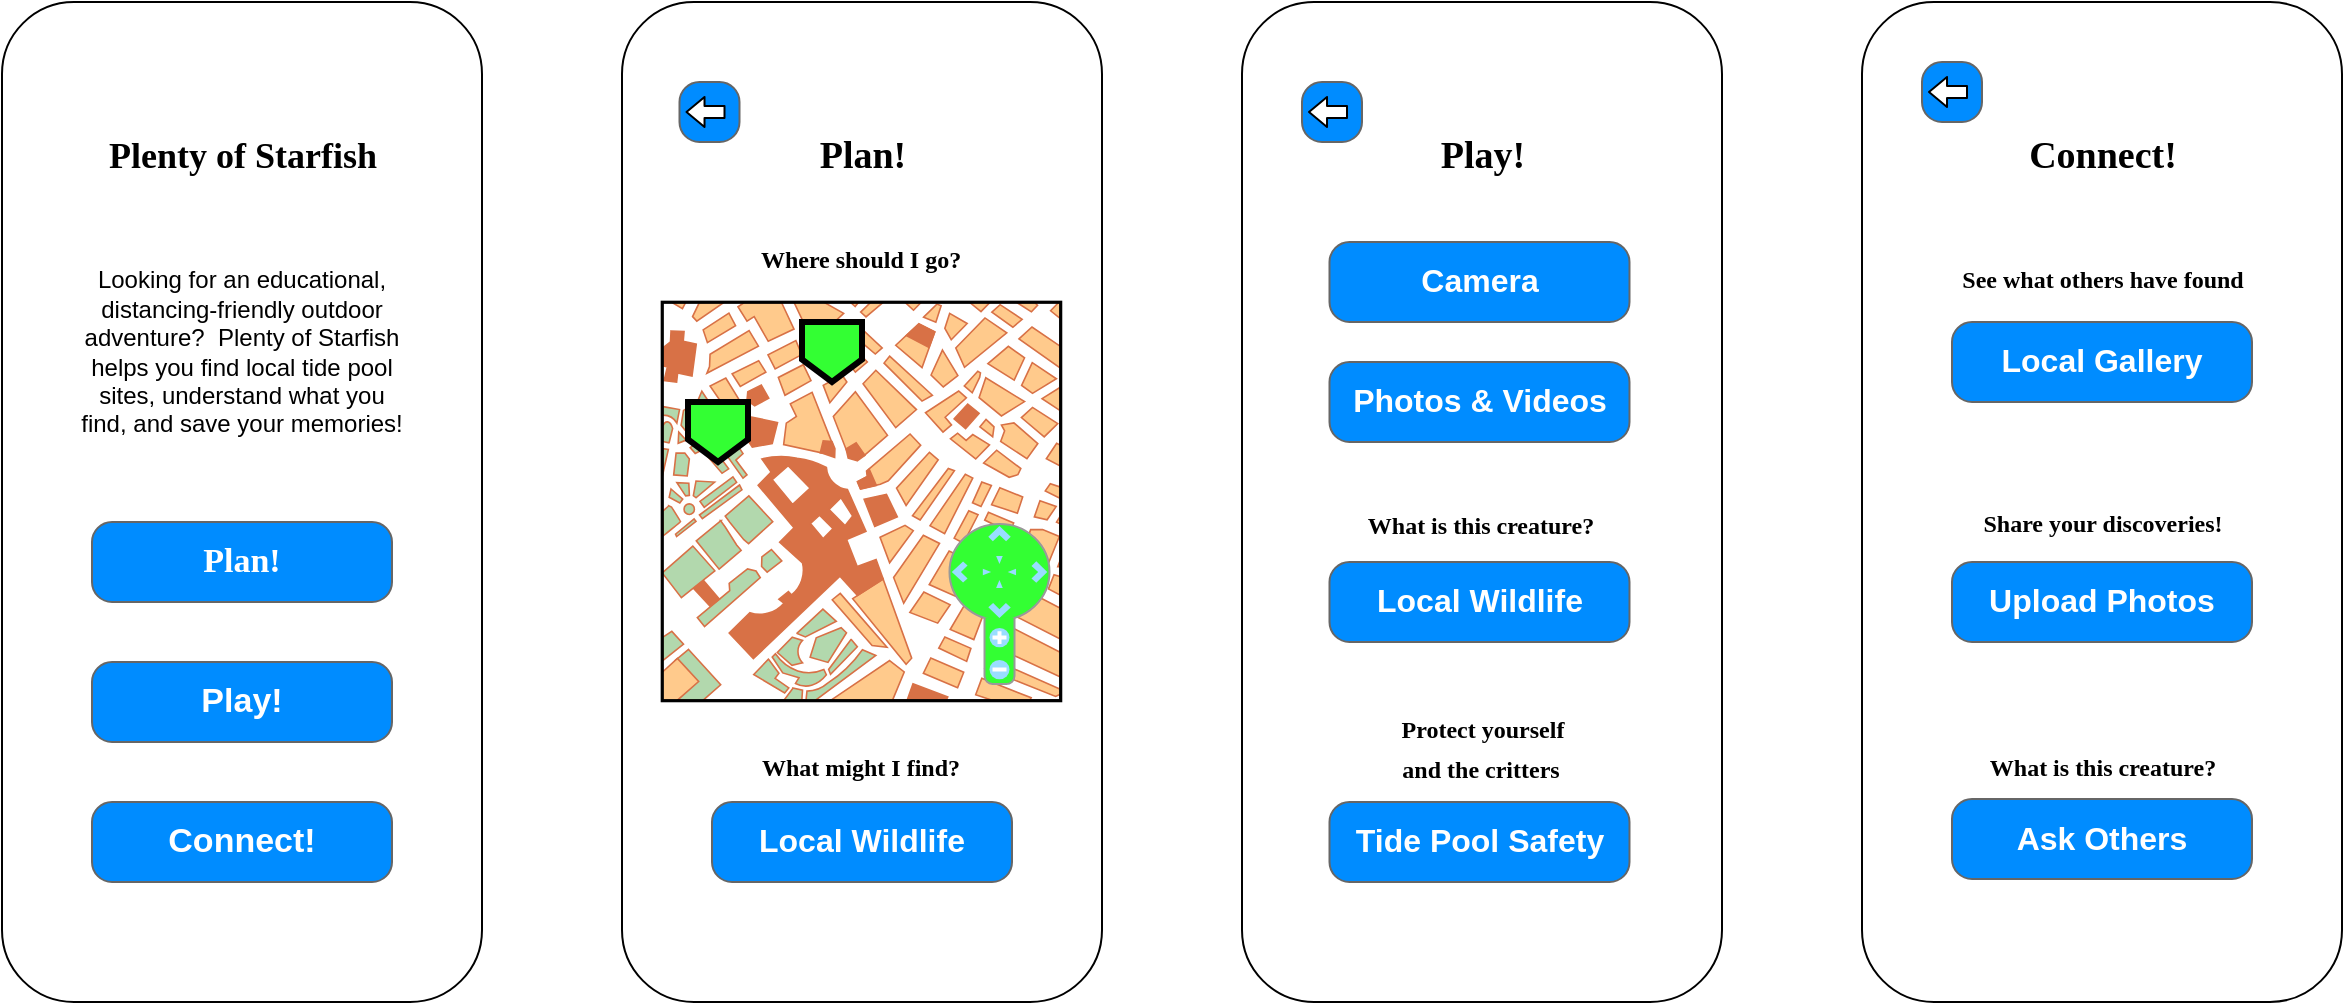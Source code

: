 <mxfile version="13.6.2" type="device"><diagram name="Page-1" id="f1b7ffb7-ca1e-a977-7cf5-a751b3c06c05"><mxGraphModel dx="1476" dy="892" grid="1" gridSize="10" guides="1" tooltips="1" connect="1" arrows="1" fold="1" page="1" pageScale="1" pageWidth="826" pageHeight="1169" background="#ffffff" math="0" shadow="0"><root><mxCell id="0"/><mxCell id="1" parent="0"/><mxCell id="lGk-6yhhEsTLRfbYvQVG-61" value="" style="rounded=1;whiteSpace=wrap;html=1;rotation=90;" vertex="1" parent="1"><mxGeometry x="-90" y="160" width="500" height="240" as="geometry"/></mxCell><mxCell id="lGk-6yhhEsTLRfbYvQVG-62" value="&lt;font style=&quot;font-size: 18px&quot; face=&quot;Verdana&quot;&gt;Plenty of Starfish&lt;/font&gt;" style="text;strokeColor=none;fillColor=none;html=1;fontSize=24;fontStyle=1;verticalAlign=middle;align=center;" vertex="1" parent="1"><mxGeometry x="115" y="60" width="90" height="90" as="geometry"/></mxCell><mxCell id="lGk-6yhhEsTLRfbYvQVG-63" value="&lt;font face=&quot;Verdana&quot;&gt;Plan!&lt;/font&gt;" style="strokeWidth=1;shadow=0;dashed=0;align=center;html=1;shape=mxgraph.mockup.buttons.button;strokeColor=#666666;fontColor=#ffffff;mainText=;buttonStyle=round;fontSize=17;fontStyle=1;fillColor=#008cff;whiteSpace=wrap;" vertex="1" parent="1"><mxGeometry x="85" y="290" width="150" height="40" as="geometry"/></mxCell><mxCell id="lGk-6yhhEsTLRfbYvQVG-64" value="Play!" style="strokeWidth=1;shadow=0;dashed=0;align=center;html=1;shape=mxgraph.mockup.buttons.button;strokeColor=#666666;fontColor=#ffffff;mainText=;buttonStyle=round;fontSize=17;fontStyle=1;fillColor=#008cff;whiteSpace=wrap;" vertex="1" parent="1"><mxGeometry x="85" y="360" width="150" height="40" as="geometry"/></mxCell><mxCell id="lGk-6yhhEsTLRfbYvQVG-65" value="Connect!" style="strokeWidth=1;shadow=0;dashed=0;align=center;html=1;shape=mxgraph.mockup.buttons.button;strokeColor=#666666;fontColor=#ffffff;mainText=;buttonStyle=round;fontSize=17;fontStyle=1;fillColor=#008cff;whiteSpace=wrap;" vertex="1" parent="1"><mxGeometry x="85" y="430" width="150" height="40" as="geometry"/></mxCell><mxCell id="lGk-6yhhEsTLRfbYvQVG-66" value="Looking for an educational, distancing-friendly outdoor adventure?&amp;nbsp; Plenty of Starfish helps you find local tide pool sites, understand what you find, and save your memories!" style="text;html=1;strokeColor=none;fillColor=none;align=center;verticalAlign=middle;whiteSpace=wrap;rounded=0;" vertex="1" parent="1"><mxGeometry x="75" y="190" width="170" height="30" as="geometry"/></mxCell><mxCell id="lGk-6yhhEsTLRfbYvQVG-67" value="" style="rounded=1;whiteSpace=wrap;html=1;rotation=90;" vertex="1" parent="1"><mxGeometry x="220" y="160" width="500" height="240" as="geometry"/></mxCell><mxCell id="lGk-6yhhEsTLRfbYvQVG-68" value="&lt;font style=&quot;font-size: 19px&quot; face=&quot;Verdana&quot;&gt;Plan!&lt;/font&gt;" style="text;strokeColor=none;fillColor=none;html=1;fontSize=24;fontStyle=1;verticalAlign=middle;align=center;" vertex="1" parent="1"><mxGeometry x="425" y="60" width="90" height="90" as="geometry"/></mxCell><mxCell id="lGk-6yhhEsTLRfbYvQVG-69" value="" style="verticalLabelPosition=bottom;shadow=0;dashed=0;align=center;html=1;verticalAlign=top;strokeWidth=1;shape=mxgraph.mockup.misc.map;" vertex="1" parent="1"><mxGeometry x="370" y="180" width="200" height="200" as="geometry"/></mxCell><mxCell id="lGk-6yhhEsTLRfbYvQVG-70" value="&lt;font style=&quot;font-size: 12px&quot; face=&quot;Verdana&quot;&gt;Where should I go?&lt;/font&gt;" style="text;strokeColor=none;fillColor=none;html=1;fontSize=24;fontStyle=1;verticalAlign=middle;align=center;" vertex="1" parent="1"><mxGeometry x="423.75" y="110" width="90" height="90" as="geometry"/></mxCell><mxCell id="lGk-6yhhEsTLRfbYvQVG-71" value="&lt;font style=&quot;font-size: 12px&quot; face=&quot;Verdana&quot;&gt;What might I find?&lt;/font&gt;" style="text;strokeColor=none;fillColor=none;html=1;fontSize=24;fontStyle=1;verticalAlign=middle;align=center;" vertex="1" parent="1"><mxGeometry x="423.75" y="371" width="90" height="75" as="geometry"/></mxCell><mxCell id="lGk-6yhhEsTLRfbYvQVG-72" value="&lt;font style=&quot;font-size: 16px&quot;&gt;Local Wildlife&lt;/font&gt;" style="strokeWidth=1;shadow=0;dashed=0;align=center;html=1;shape=mxgraph.mockup.buttons.button;strokeColor=#666666;fontColor=#ffffff;mainText=;buttonStyle=round;fontSize=17;fontStyle=1;fillColor=#008cff;whiteSpace=wrap;" vertex="1" parent="1"><mxGeometry x="395" y="430" width="150" height="40" as="geometry"/></mxCell><mxCell id="lGk-6yhhEsTLRfbYvQVG-73" value="" style="rounded=1;whiteSpace=wrap;html=1;rotation=90;" vertex="1" parent="1"><mxGeometry x="530" y="160" width="500" height="240" as="geometry"/></mxCell><mxCell id="lGk-6yhhEsTLRfbYvQVG-74" value="&lt;font face=&quot;Verdana&quot; style=&quot;font-size: 19px&quot;&gt;Play!&lt;/font&gt;" style="text;strokeColor=none;fillColor=none;html=1;fontSize=24;fontStyle=1;verticalAlign=middle;align=center;" vertex="1" parent="1"><mxGeometry x="735" y="60" width="90" height="90" as="geometry"/></mxCell><mxCell id="lGk-6yhhEsTLRfbYvQVG-77" value="&lt;font style=&quot;font-size: 12px&quot; face=&quot;Verdana&quot;&gt;What is this creature?&lt;/font&gt;" style="text;strokeColor=none;fillColor=none;html=1;fontSize=24;fontStyle=1;verticalAlign=middle;align=center;" vertex="1" parent="1"><mxGeometry x="733.75" y="250" width="90" height="75" as="geometry"/></mxCell><mxCell id="lGk-6yhhEsTLRfbYvQVG-78" value="&lt;font style=&quot;font-size: 16px&quot;&gt;Local Wildlife&lt;/font&gt;" style="strokeWidth=1;shadow=0;dashed=0;align=center;html=1;shape=mxgraph.mockup.buttons.button;strokeColor=#666666;fontColor=#ffffff;mainText=;buttonStyle=round;fontSize=17;fontStyle=1;fillColor=#008cff;whiteSpace=wrap;" vertex="1" parent="1"><mxGeometry x="703.75" y="310" width="150" height="40" as="geometry"/></mxCell><mxCell id="lGk-6yhhEsTLRfbYvQVG-85" value="&lt;span style=&quot;font-size: 16px&quot;&gt;Camera&lt;/span&gt;" style="strokeWidth=1;shadow=0;dashed=0;align=center;html=1;shape=mxgraph.mockup.buttons.button;strokeColor=#666666;fontColor=#ffffff;mainText=;buttonStyle=round;fontSize=17;fontStyle=1;fillColor=#008cff;whiteSpace=wrap;" vertex="1" parent="1"><mxGeometry x="703.75" y="150" width="150" height="40" as="geometry"/></mxCell><mxCell id="lGk-6yhhEsTLRfbYvQVG-86" value="&lt;span style=&quot;font-size: 16px&quot;&gt;Photos &amp;amp; Videos&lt;/span&gt;" style="strokeWidth=1;shadow=0;dashed=0;align=center;html=1;shape=mxgraph.mockup.buttons.button;strokeColor=#666666;fontColor=#ffffff;mainText=;buttonStyle=round;fontSize=17;fontStyle=1;fillColor=#008cff;whiteSpace=wrap;" vertex="1" parent="1"><mxGeometry x="703.75" y="210" width="150" height="40" as="geometry"/></mxCell><mxCell id="lGk-6yhhEsTLRfbYvQVG-87" value="&lt;font style=&quot;font-size: 12px&quot;&gt;&lt;font face=&quot;Verdana&quot;&gt;Protect yourself&lt;/font&gt;&lt;br&gt;&lt;/font&gt;" style="text;strokeColor=none;fillColor=none;html=1;fontSize=24;fontStyle=1;verticalAlign=middle;align=center;" vertex="1" parent="1"><mxGeometry x="735" y="380" width="90" height="20" as="geometry"/></mxCell><mxCell id="lGk-6yhhEsTLRfbYvQVG-88" value="&lt;span style=&quot;font-size: 16px&quot;&gt;Tide Pool Safety&lt;/span&gt;" style="strokeWidth=1;shadow=0;dashed=0;align=center;html=1;shape=mxgraph.mockup.buttons.button;strokeColor=#666666;fontColor=#ffffff;mainText=;buttonStyle=round;fontSize=17;fontStyle=1;fillColor=#008cff;whiteSpace=wrap;" vertex="1" parent="1"><mxGeometry x="703.75" y="430" width="150" height="40" as="geometry"/></mxCell><mxCell id="lGk-6yhhEsTLRfbYvQVG-89" value="&lt;font style=&quot;font-size: 12px&quot;&gt;&lt;font face=&quot;Verdana&quot;&gt;and the critters&lt;/font&gt;&lt;br&gt;&lt;/font&gt;" style="text;strokeColor=none;fillColor=none;html=1;fontSize=24;fontStyle=1;verticalAlign=middle;align=center;" vertex="1" parent="1"><mxGeometry x="733.75" y="400" width="90" height="20" as="geometry"/></mxCell><mxCell id="lGk-6yhhEsTLRfbYvQVG-91" style="edgeStyle=orthogonalEdgeStyle;rounded=0;orthogonalLoop=1;jettySize=auto;html=1;exitX=0.5;exitY=1;exitDx=0;exitDy=0;" edge="1" parent="1" source="lGk-6yhhEsTLRfbYvQVG-89" target="lGk-6yhhEsTLRfbYvQVG-89"><mxGeometry relative="1" as="geometry"/></mxCell><mxCell id="lGk-6yhhEsTLRfbYvQVG-92" value="" style="rounded=1;whiteSpace=wrap;html=1;rotation=90;" vertex="1" parent="1"><mxGeometry x="840" y="160" width="500" height="240" as="geometry"/></mxCell><mxCell id="lGk-6yhhEsTLRfbYvQVG-93" value="&lt;font face=&quot;Verdana&quot; style=&quot;font-size: 19px&quot;&gt;Connect!&lt;/font&gt;" style="text;strokeColor=none;fillColor=none;html=1;fontSize=24;fontStyle=1;verticalAlign=middle;align=center;" vertex="1" parent="1"><mxGeometry x="1045" y="60" width="90" height="90" as="geometry"/></mxCell><mxCell id="lGk-6yhhEsTLRfbYvQVG-101" style="edgeStyle=orthogonalEdgeStyle;rounded=0;orthogonalLoop=1;jettySize=auto;html=1;exitX=0.5;exitY=1;exitDx=0;exitDy=0;" edge="1" parent="1"><mxGeometry relative="1" as="geometry"><mxPoint x="1088.75" y="438.5" as="sourcePoint"/><mxPoint x="1088.75" y="438.5" as="targetPoint"/></mxGeometry></mxCell><mxCell id="lGk-6yhhEsTLRfbYvQVG-102" value="" style="strokeWidth=1;shadow=0;dashed=0;align=center;html=1;shape=mxgraph.mockup.buttons.button;strokeColor=#666666;fontColor=#ffffff;mainText=;buttonStyle=round;fontSize=17;fontStyle=1;fillColor=#008cff;whiteSpace=wrap;" vertex="1" parent="1"><mxGeometry x="378.75" y="70" width="30" height="30" as="geometry"/></mxCell><mxCell id="lGk-6yhhEsTLRfbYvQVG-105" value="" style="shape=flexArrow;endArrow=classic;html=1;endWidth=8;endSize=2.67;width=6;fillColor=#FFFFFF;" edge="1" parent="1"><mxGeometry width="50" height="50" relative="1" as="geometry"><mxPoint x="401.75" y="85" as="sourcePoint"/><mxPoint x="381.75" y="85" as="targetPoint"/></mxGeometry></mxCell><mxCell id="lGk-6yhhEsTLRfbYvQVG-109" value="" style="strokeWidth=1;shadow=0;dashed=0;align=center;html=1;shape=mxgraph.mockup.buttons.button;strokeColor=#666666;fontColor=#ffffff;mainText=;buttonStyle=round;fontSize=17;fontStyle=1;fillColor=#008cff;whiteSpace=wrap;" vertex="1" parent="1"><mxGeometry x="690" y="70" width="30" height="30" as="geometry"/></mxCell><mxCell id="lGk-6yhhEsTLRfbYvQVG-110" value="" style="shape=flexArrow;endArrow=classic;html=1;endWidth=8;endSize=2.67;width=6;fillColor=#FFFFFF;" edge="1" parent="1"><mxGeometry width="50" height="50" relative="1" as="geometry"><mxPoint x="713" y="85" as="sourcePoint"/><mxPoint x="693" y="85" as="targetPoint"/></mxGeometry></mxCell><mxCell id="lGk-6yhhEsTLRfbYvQVG-111" value="" style="strokeWidth=1;shadow=0;dashed=0;align=center;html=1;shape=mxgraph.mockup.buttons.button;strokeColor=#666666;fontColor=#ffffff;mainText=;buttonStyle=round;fontSize=17;fontStyle=1;fillColor=#008cff;whiteSpace=wrap;" vertex="1" parent="1"><mxGeometry x="1000" y="60" width="30" height="30" as="geometry"/></mxCell><mxCell id="lGk-6yhhEsTLRfbYvQVG-112" value="" style="shape=flexArrow;endArrow=classic;html=1;endWidth=8;endSize=2.67;width=6;fillColor=#FFFFFF;" edge="1" parent="1"><mxGeometry width="50" height="50" relative="1" as="geometry"><mxPoint x="1023" y="75" as="sourcePoint"/><mxPoint x="1003" y="75" as="targetPoint"/></mxGeometry></mxCell><mxCell id="lGk-6yhhEsTLRfbYvQVG-113" value="" style="shape=offPageConnector;whiteSpace=wrap;html=1;fillColor=#33FF33;strokeWidth=3;" vertex="1" parent="1"><mxGeometry x="440" y="190" width="30" height="30" as="geometry"/></mxCell><mxCell id="lGk-6yhhEsTLRfbYvQVG-117" value="" style="shape=offPageConnector;whiteSpace=wrap;html=1;fillColor=#33FF33;strokeWidth=3;" vertex="1" parent="1"><mxGeometry x="383" y="230" width="30" height="30" as="geometry"/></mxCell><mxCell id="lGk-6yhhEsTLRfbYvQVG-118" value="" style="verticalLabelPosition=bottom;shadow=0;dashed=0;align=center;html=1;verticalAlign=top;strokeWidth=1;shape=mxgraph.mockup.navigation.mapNavigator;fillColor2=#99ddff;strokeColor2=none;strokeColor3=#ffffff;strokeColor=#999999;fillColor=#33FF33;" vertex="1" parent="1"><mxGeometry x="513.75" y="291" width="50" height="80" as="geometry"/></mxCell><mxCell id="lGk-6yhhEsTLRfbYvQVG-120" value="&lt;span style=&quot;font-size: 16px&quot;&gt;Local Gallery&lt;/span&gt;" style="strokeWidth=1;shadow=0;dashed=0;align=center;html=1;shape=mxgraph.mockup.buttons.button;strokeColor=#666666;fontColor=#ffffff;mainText=;buttonStyle=round;fontSize=17;fontStyle=1;fillColor=#008cff;whiteSpace=wrap;" vertex="1" parent="1"><mxGeometry x="1015" y="190" width="150" height="40" as="geometry"/></mxCell><mxCell id="lGk-6yhhEsTLRfbYvQVG-121" value="&lt;font style=&quot;font-size: 12px&quot; face=&quot;Verdana&quot;&gt;See what others have found&lt;/font&gt;" style="text;strokeColor=none;fillColor=none;html=1;fontSize=24;fontStyle=1;verticalAlign=middle;align=center;" vertex="1" parent="1"><mxGeometry x="1045" y="127.5" width="90" height="75" as="geometry"/></mxCell><mxCell id="lGk-6yhhEsTLRfbYvQVG-122" value="&lt;font style=&quot;font-size: 12px&quot; face=&quot;Verdana&quot;&gt;Share your discoveries!&lt;/font&gt;" style="text;strokeColor=none;fillColor=none;html=1;fontSize=24;fontStyle=1;verticalAlign=middle;align=center;" vertex="1" parent="1"><mxGeometry x="1045" y="249" width="90" height="75" as="geometry"/></mxCell><mxCell id="lGk-6yhhEsTLRfbYvQVG-123" value="&lt;span style=&quot;font-size: 16px&quot;&gt;Upload Photos&lt;/span&gt;" style="strokeWidth=1;shadow=0;dashed=0;align=center;html=1;shape=mxgraph.mockup.buttons.button;strokeColor=#666666;fontColor=#ffffff;mainText=;buttonStyle=round;fontSize=17;fontStyle=1;fillColor=#008cff;whiteSpace=wrap;" vertex="1" parent="1"><mxGeometry x="1015" y="310" width="150" height="40" as="geometry"/></mxCell><mxCell id="lGk-6yhhEsTLRfbYvQVG-124" value="&lt;span style=&quot;font-size: 16px&quot;&gt;Ask Others&lt;/span&gt;" style="strokeWidth=1;shadow=0;dashed=0;align=center;html=1;shape=mxgraph.mockup.buttons.button;strokeColor=#666666;fontColor=#ffffff;mainText=;buttonStyle=round;fontSize=17;fontStyle=1;fillColor=#008cff;whiteSpace=wrap;" vertex="1" parent="1"><mxGeometry x="1015" y="428.5" width="150" height="40" as="geometry"/></mxCell><mxCell id="lGk-6yhhEsTLRfbYvQVG-125" value="&lt;font style=&quot;font-size: 12px&quot; face=&quot;Verdana&quot;&gt;What is this creature?&lt;/font&gt;" style="text;strokeColor=none;fillColor=none;html=1;fontSize=24;fontStyle=1;verticalAlign=middle;align=center;" vertex="1" parent="1"><mxGeometry x="1045" y="371" width="90" height="75" as="geometry"/></mxCell></root></mxGraphModel></diagram></mxfile>